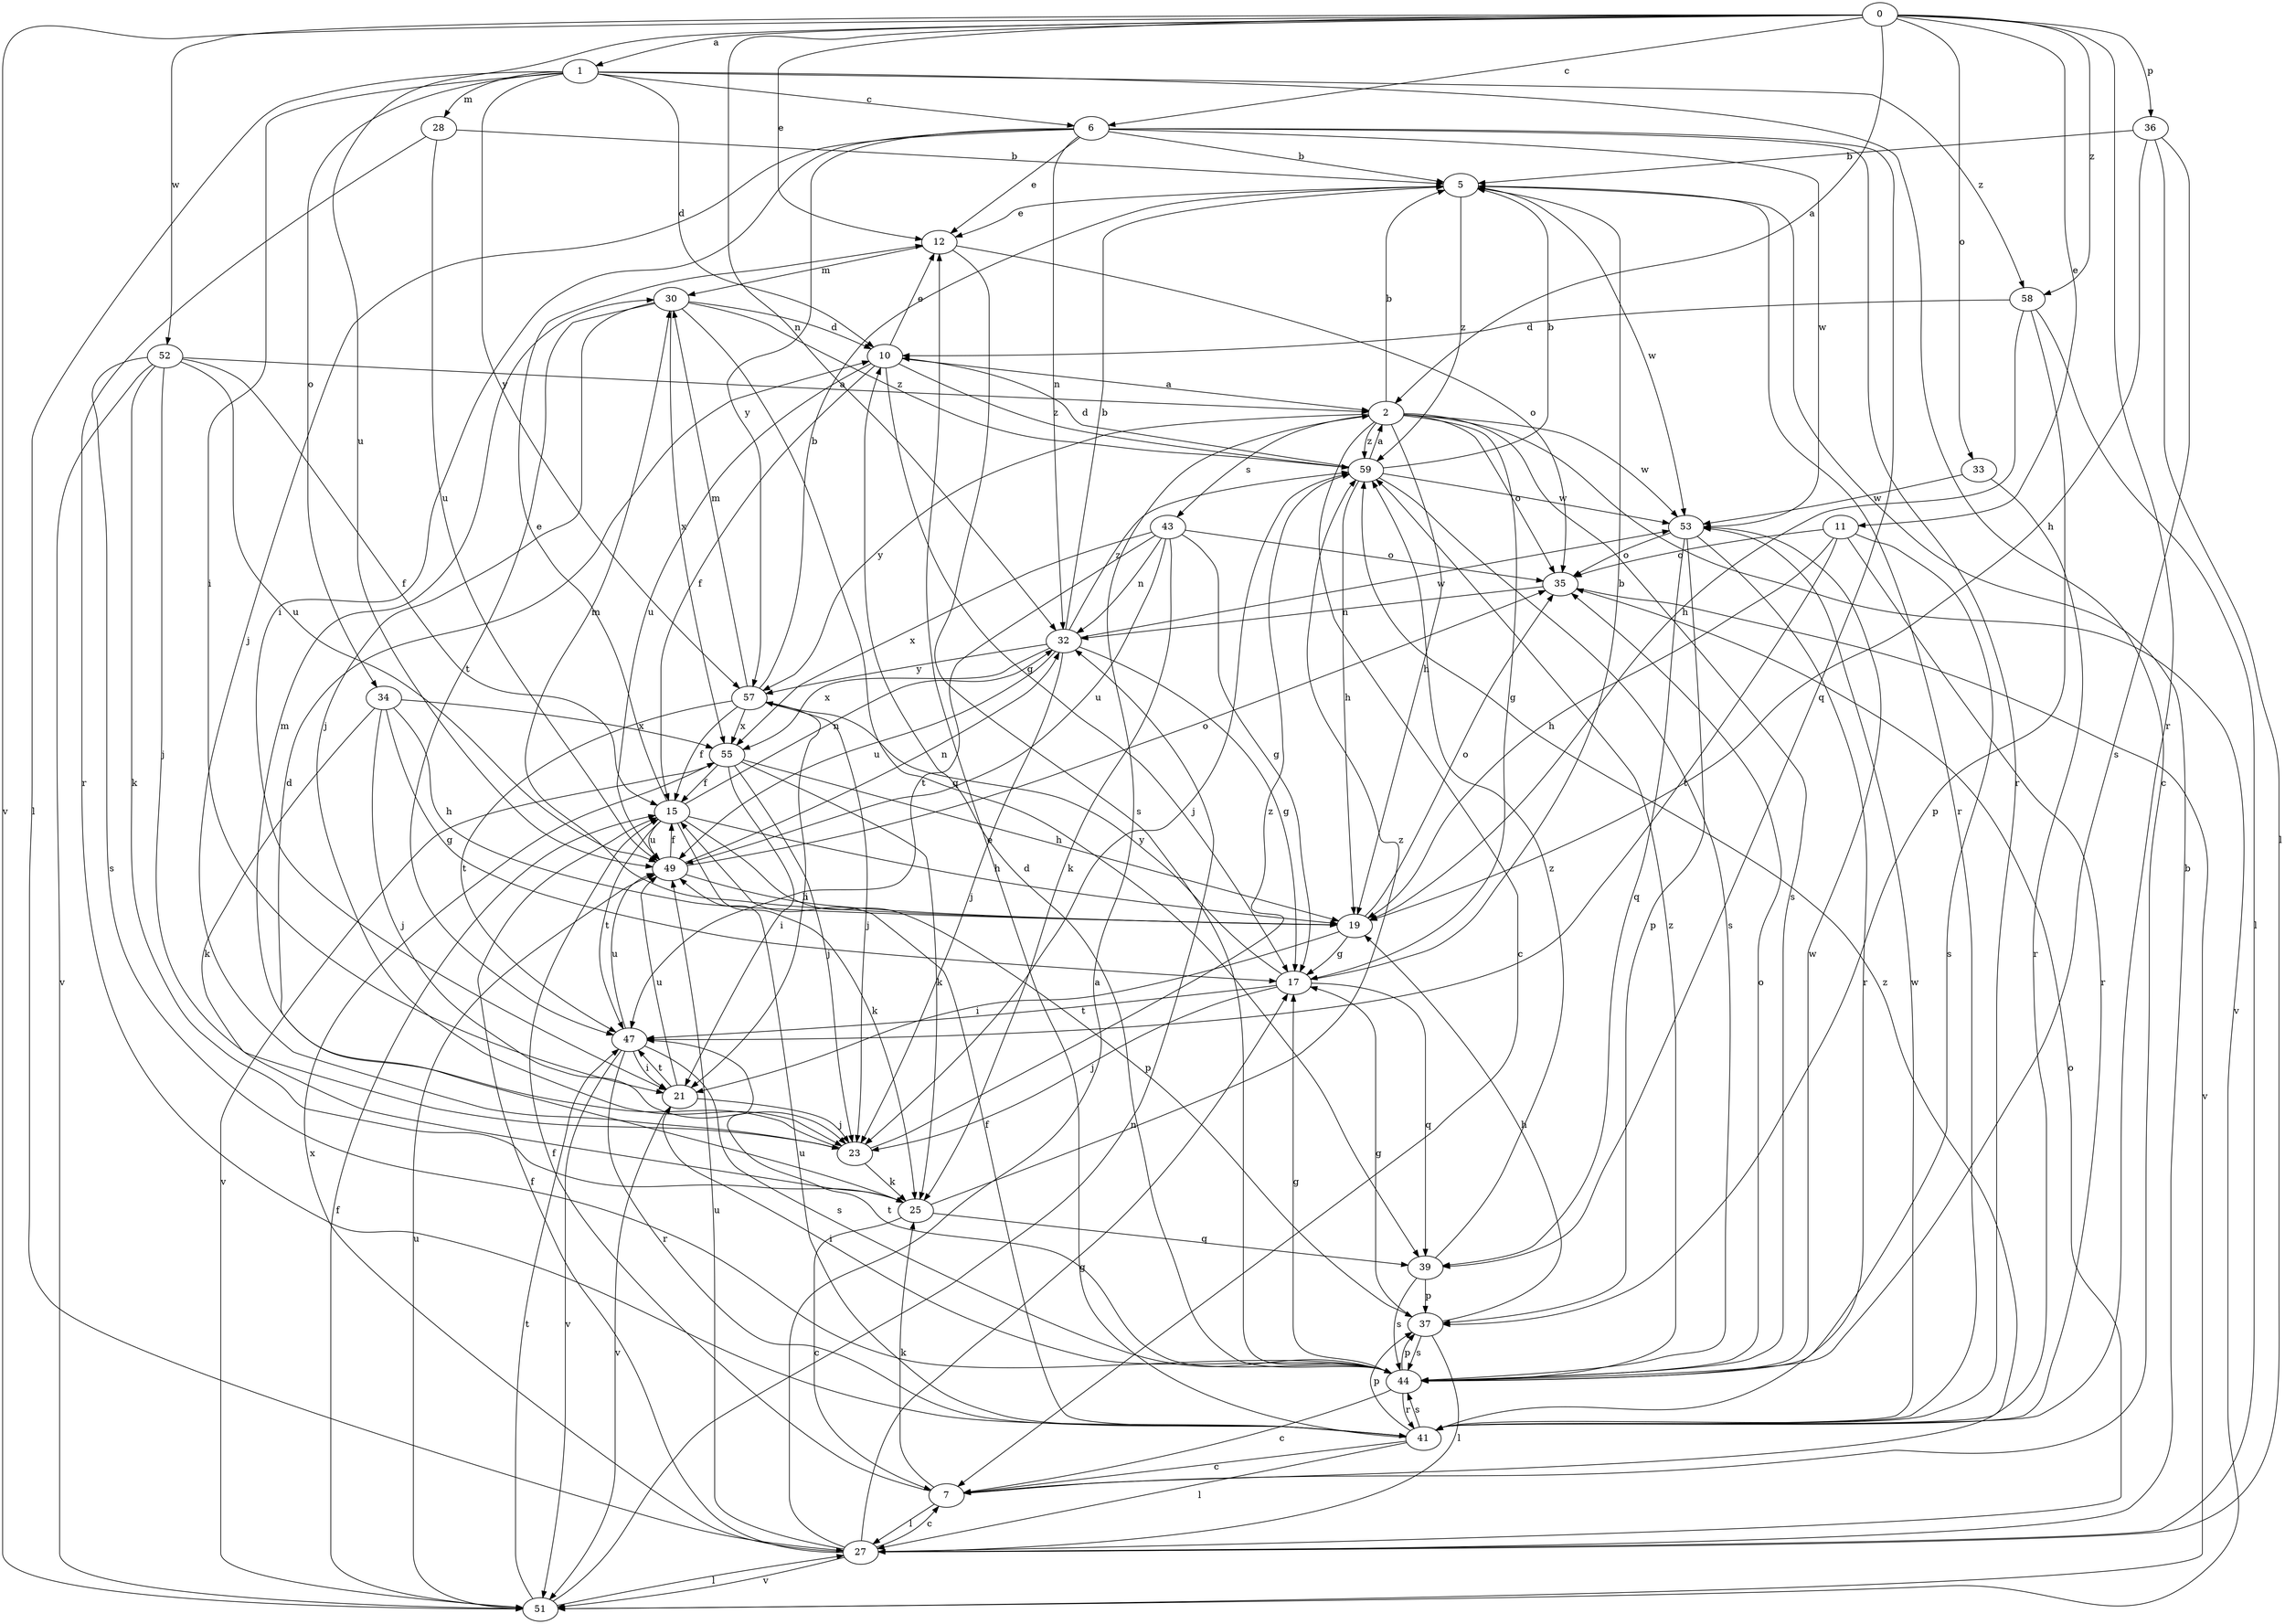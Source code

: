 strict digraph  {
0;
1;
2;
5;
6;
7;
10;
11;
12;
15;
17;
19;
21;
23;
25;
27;
28;
30;
32;
33;
34;
35;
36;
37;
39;
41;
43;
44;
47;
49;
51;
52;
53;
55;
57;
58;
59;
0 -> 1  [label=a];
0 -> 2  [label=a];
0 -> 6  [label=c];
0 -> 11  [label=e];
0 -> 12  [label=e];
0 -> 32  [label=n];
0 -> 33  [label=o];
0 -> 36  [label=p];
0 -> 41  [label=r];
0 -> 49  [label=u];
0 -> 51  [label=v];
0 -> 52  [label=w];
0 -> 58  [label=z];
1 -> 6  [label=c];
1 -> 7  [label=c];
1 -> 10  [label=d];
1 -> 21  [label=i];
1 -> 27  [label=l];
1 -> 28  [label=m];
1 -> 34  [label=o];
1 -> 57  [label=y];
1 -> 58  [label=z];
2 -> 5  [label=b];
2 -> 7  [label=c];
2 -> 17  [label=g];
2 -> 19  [label=h];
2 -> 35  [label=o];
2 -> 43  [label=s];
2 -> 44  [label=s];
2 -> 51  [label=v];
2 -> 53  [label=w];
2 -> 57  [label=y];
2 -> 59  [label=z];
5 -> 12  [label=e];
5 -> 41  [label=r];
5 -> 53  [label=w];
5 -> 59  [label=z];
6 -> 5  [label=b];
6 -> 12  [label=e];
6 -> 21  [label=i];
6 -> 23  [label=j];
6 -> 32  [label=n];
6 -> 39  [label=q];
6 -> 41  [label=r];
6 -> 53  [label=w];
6 -> 57  [label=y];
7 -> 15  [label=f];
7 -> 25  [label=k];
7 -> 27  [label=l];
7 -> 59  [label=z];
10 -> 2  [label=a];
10 -> 12  [label=e];
10 -> 15  [label=f];
10 -> 17  [label=g];
10 -> 49  [label=u];
10 -> 59  [label=z];
11 -> 19  [label=h];
11 -> 35  [label=o];
11 -> 41  [label=r];
11 -> 44  [label=s];
11 -> 47  [label=t];
12 -> 30  [label=m];
12 -> 35  [label=o];
12 -> 44  [label=s];
15 -> 12  [label=e];
15 -> 19  [label=h];
15 -> 25  [label=k];
15 -> 32  [label=n];
15 -> 37  [label=p];
15 -> 47  [label=t];
15 -> 49  [label=u];
17 -> 5  [label=b];
17 -> 23  [label=j];
17 -> 39  [label=q];
17 -> 47  [label=t];
17 -> 57  [label=y];
19 -> 17  [label=g];
19 -> 21  [label=i];
19 -> 30  [label=m];
19 -> 35  [label=o];
21 -> 23  [label=j];
21 -> 47  [label=t];
21 -> 49  [label=u];
21 -> 51  [label=v];
23 -> 25  [label=k];
23 -> 30  [label=m];
23 -> 59  [label=z];
25 -> 7  [label=c];
25 -> 10  [label=d];
25 -> 39  [label=q];
25 -> 59  [label=z];
27 -> 2  [label=a];
27 -> 5  [label=b];
27 -> 7  [label=c];
27 -> 15  [label=f];
27 -> 17  [label=g];
27 -> 35  [label=o];
27 -> 49  [label=u];
27 -> 51  [label=v];
27 -> 55  [label=x];
28 -> 5  [label=b];
28 -> 41  [label=r];
28 -> 49  [label=u];
30 -> 10  [label=d];
30 -> 23  [label=j];
30 -> 39  [label=q];
30 -> 47  [label=t];
30 -> 55  [label=x];
30 -> 59  [label=z];
32 -> 5  [label=b];
32 -> 17  [label=g];
32 -> 23  [label=j];
32 -> 49  [label=u];
32 -> 53  [label=w];
32 -> 55  [label=x];
32 -> 57  [label=y];
32 -> 59  [label=z];
33 -> 41  [label=r];
33 -> 53  [label=w];
34 -> 17  [label=g];
34 -> 19  [label=h];
34 -> 23  [label=j];
34 -> 25  [label=k];
34 -> 55  [label=x];
35 -> 32  [label=n];
35 -> 51  [label=v];
36 -> 5  [label=b];
36 -> 19  [label=h];
36 -> 27  [label=l];
36 -> 44  [label=s];
37 -> 17  [label=g];
37 -> 19  [label=h];
37 -> 27  [label=l];
37 -> 44  [label=s];
39 -> 37  [label=p];
39 -> 44  [label=s];
39 -> 59  [label=z];
41 -> 7  [label=c];
41 -> 12  [label=e];
41 -> 15  [label=f];
41 -> 27  [label=l];
41 -> 37  [label=p];
41 -> 44  [label=s];
41 -> 49  [label=u];
41 -> 53  [label=w];
43 -> 17  [label=g];
43 -> 25  [label=k];
43 -> 32  [label=n];
43 -> 35  [label=o];
43 -> 47  [label=t];
43 -> 49  [label=u];
43 -> 55  [label=x];
44 -> 7  [label=c];
44 -> 10  [label=d];
44 -> 17  [label=g];
44 -> 21  [label=i];
44 -> 35  [label=o];
44 -> 37  [label=p];
44 -> 41  [label=r];
44 -> 47  [label=t];
44 -> 53  [label=w];
44 -> 59  [label=z];
47 -> 21  [label=i];
47 -> 41  [label=r];
47 -> 44  [label=s];
47 -> 49  [label=u];
47 -> 51  [label=v];
49 -> 15  [label=f];
49 -> 19  [label=h];
49 -> 32  [label=n];
49 -> 35  [label=o];
51 -> 15  [label=f];
51 -> 27  [label=l];
51 -> 32  [label=n];
51 -> 47  [label=t];
51 -> 49  [label=u];
52 -> 2  [label=a];
52 -> 15  [label=f];
52 -> 23  [label=j];
52 -> 25  [label=k];
52 -> 44  [label=s];
52 -> 49  [label=u];
52 -> 51  [label=v];
53 -> 35  [label=o];
53 -> 37  [label=p];
53 -> 39  [label=q];
53 -> 41  [label=r];
55 -> 15  [label=f];
55 -> 19  [label=h];
55 -> 21  [label=i];
55 -> 23  [label=j];
55 -> 25  [label=k];
55 -> 51  [label=v];
57 -> 5  [label=b];
57 -> 15  [label=f];
57 -> 21  [label=i];
57 -> 23  [label=j];
57 -> 30  [label=m];
57 -> 47  [label=t];
57 -> 55  [label=x];
58 -> 10  [label=d];
58 -> 19  [label=h];
58 -> 27  [label=l];
58 -> 37  [label=p];
59 -> 2  [label=a];
59 -> 5  [label=b];
59 -> 10  [label=d];
59 -> 19  [label=h];
59 -> 23  [label=j];
59 -> 44  [label=s];
59 -> 53  [label=w];
}
